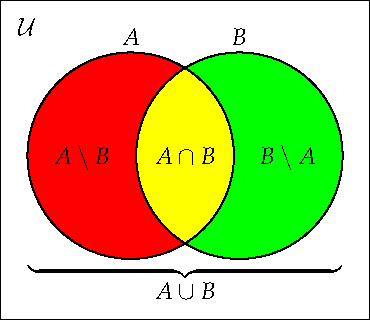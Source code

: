 settings.tex="pdflatex";

texpreamble("\usepackage{amsmath}
\usepackage{amsthm,amssymb}
\usepackage{mathpazo}
\usepackage[svgnames]{xcolor}
");
import graph;

size(0,160);

pen colour1=red;
pen colour2=green;

real t=0.85;
pair z0=(0,0);
pair z1=(-t,0);
pair z2=(t,0);
real r=1.9*t;
path c1=circle(z1,r);
path c2=circle(z2,r);
fill(c1,colour1);
fill(c2,colour2);

picture intersection;
fill(intersection,c1,colour1+colour2);
clip(intersection,c2);

add(intersection);

draw(c1);
draw(c2);

label("\smash[b]{$A\setminus B$}",1.9*z1+(0,0.011r));
label("\smash[b]{$B\setminus A$}",1.9*z2+(0,0.011r));
label("$A$",z1+(0,1.15r));
label("$B$",z2+(0,1.15r));


//label("$\overbrace{\phantom{bobandjimandb}}^{\displaystyle A}$",z1+(0,1.1r));
//label("$\overbrace{\phantom{bobandjimandb}}^{\displaystyle B}$",z2+(0,1.1r));

pair z=(0,-2);
real m=3;
margin BigMargin=Margin(0,m*dot(unit(z1-z),unit(z0-z)));

label("\smash[b]{$A\cap B$}",(0,0));
label("$\underbrace{\phantom{bobandjimandbobandjimandbo}}_{\displaystyle A\cup B}$",(0,-1.8));

label("$\mathcal{U}$",2.9z1+(0,1.25r));
label("\phantom{$\mathcal{U}$}",2.9z2+(0,1.25r));

shipout(bbox(0.25cm));
currentpicture.uptodate=true;